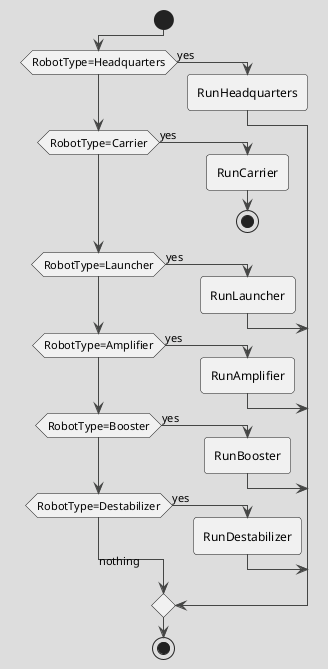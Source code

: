 @startuml "RobotPlayer-Vertical"
!theme toy 
!pragma useVerticalIf on
start
if (RobotType=Headquarters) then (yes)
  :RunHeadquarters;
elseif (RobotType=Carrier) then (yes)
  :RunCarrier;
  stop
elseif (RobotType=Launcher) then (yes)
  :RunLauncher;
elseif (RobotType=Amplifier) then (yes)
  :RunAmplifier;
elseif (RobotType=Booster) then (yes)
  :RunBooster;
elseif (RobotType=Destabilizer) then (yes)
  :RunDestabilizer;
else (nothing)
endif
stop
@enduml

  ' :Text else;
